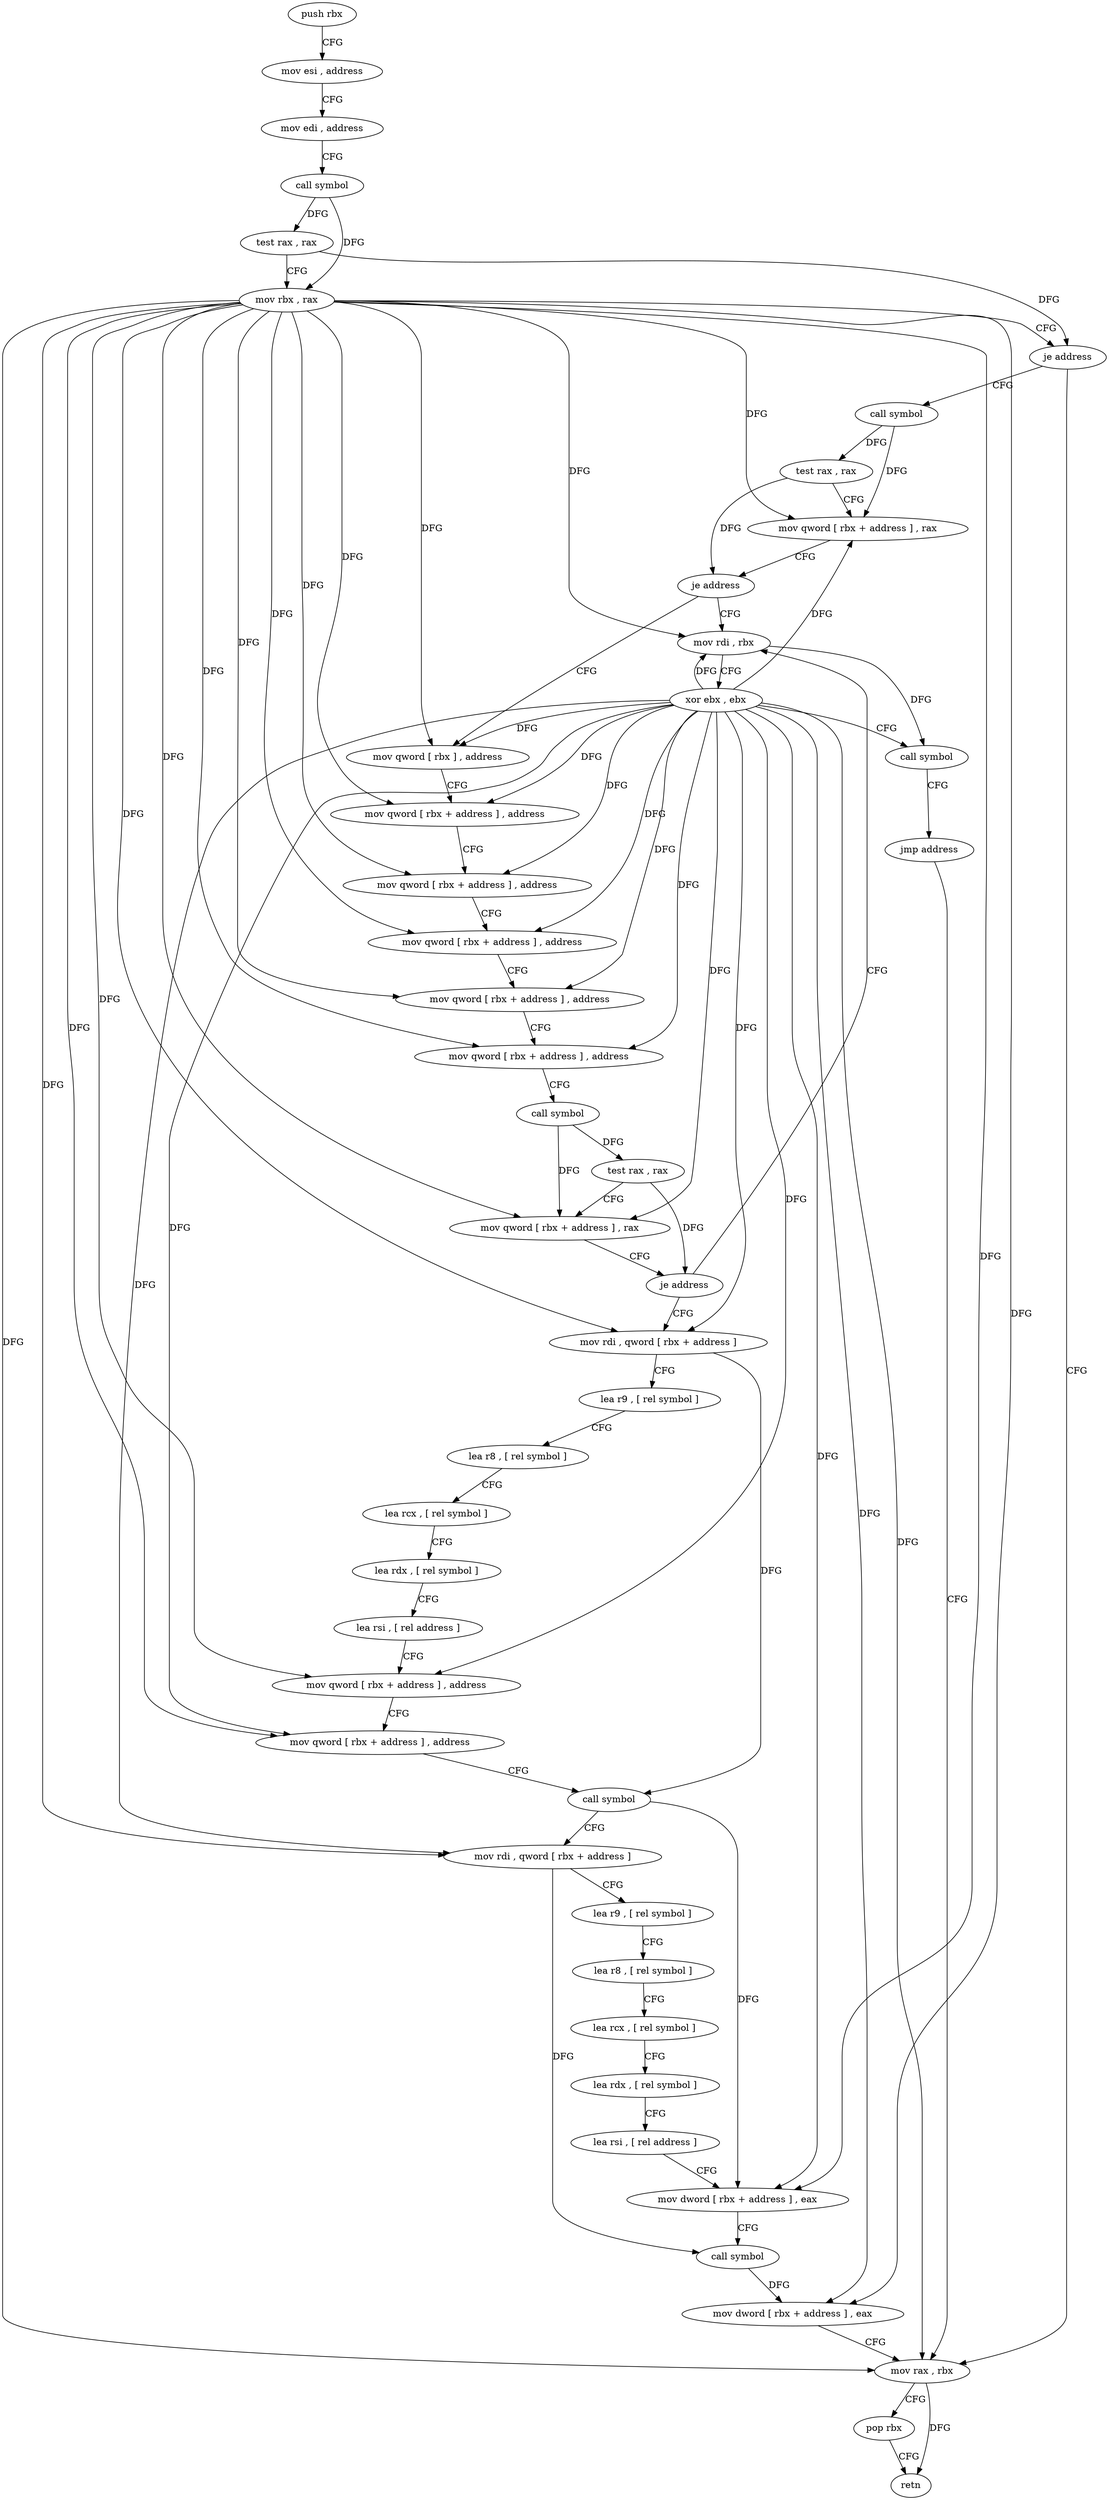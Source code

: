 digraph "func" {
"91040" [label = "push rbx" ]
"91041" [label = "mov esi , address" ]
"91046" [label = "mov edi , address" ]
"91051" [label = "call symbol" ]
"91056" [label = "test rax , rax" ]
"91059" [label = "mov rbx , rax" ]
"91062" [label = "je address" ]
"91257" [label = "mov rax , rbx" ]
"91068" [label = "call symbol" ]
"91260" [label = "pop rbx" ]
"91261" [label = "retn" ]
"91073" [label = "test rax , rax" ]
"91076" [label = "mov qword [ rbx + address ] , rax" ]
"91080" [label = "je address" ]
"91264" [label = "mov rdi , rbx" ]
"91086" [label = "mov qword [ rbx ] , address" ]
"91267" [label = "xor ebx , ebx" ]
"91269" [label = "call symbol" ]
"91274" [label = "jmp address" ]
"91093" [label = "mov qword [ rbx + address ] , address" ]
"91101" [label = "mov qword [ rbx + address ] , address" ]
"91109" [label = "mov qword [ rbx + address ] , address" ]
"91117" [label = "mov qword [ rbx + address ] , address" ]
"91125" [label = "mov qword [ rbx + address ] , address" ]
"91133" [label = "call symbol" ]
"91138" [label = "test rax , rax" ]
"91141" [label = "mov qword [ rbx + address ] , rax" ]
"91145" [label = "je address" ]
"91147" [label = "mov rdi , qword [ rbx + address ]" ]
"91151" [label = "lea r9 , [ rel symbol ]" ]
"91158" [label = "lea r8 , [ rel symbol ]" ]
"91165" [label = "lea rcx , [ rel symbol ]" ]
"91172" [label = "lea rdx , [ rel symbol ]" ]
"91179" [label = "lea rsi , [ rel address ]" ]
"91186" [label = "mov qword [ rbx + address ] , address" ]
"91194" [label = "mov qword [ rbx + address ] , address" ]
"91202" [label = "call symbol" ]
"91207" [label = "mov rdi , qword [ rbx + address ]" ]
"91211" [label = "lea r9 , [ rel symbol ]" ]
"91218" [label = "lea r8 , [ rel symbol ]" ]
"91225" [label = "lea rcx , [ rel symbol ]" ]
"91232" [label = "lea rdx , [ rel symbol ]" ]
"91239" [label = "lea rsi , [ rel address ]" ]
"91246" [label = "mov dword [ rbx + address ] , eax" ]
"91249" [label = "call symbol" ]
"91254" [label = "mov dword [ rbx + address ] , eax" ]
"91040" -> "91041" [ label = "CFG" ]
"91041" -> "91046" [ label = "CFG" ]
"91046" -> "91051" [ label = "CFG" ]
"91051" -> "91056" [ label = "DFG" ]
"91051" -> "91059" [ label = "DFG" ]
"91056" -> "91059" [ label = "CFG" ]
"91056" -> "91062" [ label = "DFG" ]
"91059" -> "91062" [ label = "CFG" ]
"91059" -> "91257" [ label = "DFG" ]
"91059" -> "91076" [ label = "DFG" ]
"91059" -> "91264" [ label = "DFG" ]
"91059" -> "91086" [ label = "DFG" ]
"91059" -> "91093" [ label = "DFG" ]
"91059" -> "91101" [ label = "DFG" ]
"91059" -> "91109" [ label = "DFG" ]
"91059" -> "91117" [ label = "DFG" ]
"91059" -> "91125" [ label = "DFG" ]
"91059" -> "91141" [ label = "DFG" ]
"91059" -> "91147" [ label = "DFG" ]
"91059" -> "91186" [ label = "DFG" ]
"91059" -> "91194" [ label = "DFG" ]
"91059" -> "91207" [ label = "DFG" ]
"91059" -> "91246" [ label = "DFG" ]
"91059" -> "91254" [ label = "DFG" ]
"91062" -> "91257" [ label = "CFG" ]
"91062" -> "91068" [ label = "CFG" ]
"91257" -> "91260" [ label = "CFG" ]
"91257" -> "91261" [ label = "DFG" ]
"91068" -> "91073" [ label = "DFG" ]
"91068" -> "91076" [ label = "DFG" ]
"91260" -> "91261" [ label = "CFG" ]
"91073" -> "91076" [ label = "CFG" ]
"91073" -> "91080" [ label = "DFG" ]
"91076" -> "91080" [ label = "CFG" ]
"91080" -> "91264" [ label = "CFG" ]
"91080" -> "91086" [ label = "CFG" ]
"91264" -> "91267" [ label = "CFG" ]
"91264" -> "91269" [ label = "DFG" ]
"91086" -> "91093" [ label = "CFG" ]
"91267" -> "91269" [ label = "CFG" ]
"91267" -> "91257" [ label = "DFG" ]
"91267" -> "91264" [ label = "DFG" ]
"91267" -> "91076" [ label = "DFG" ]
"91267" -> "91086" [ label = "DFG" ]
"91267" -> "91093" [ label = "DFG" ]
"91267" -> "91101" [ label = "DFG" ]
"91267" -> "91109" [ label = "DFG" ]
"91267" -> "91117" [ label = "DFG" ]
"91267" -> "91125" [ label = "DFG" ]
"91267" -> "91141" [ label = "DFG" ]
"91267" -> "91147" [ label = "DFG" ]
"91267" -> "91186" [ label = "DFG" ]
"91267" -> "91194" [ label = "DFG" ]
"91267" -> "91207" [ label = "DFG" ]
"91267" -> "91246" [ label = "DFG" ]
"91267" -> "91254" [ label = "DFG" ]
"91269" -> "91274" [ label = "CFG" ]
"91274" -> "91257" [ label = "CFG" ]
"91093" -> "91101" [ label = "CFG" ]
"91101" -> "91109" [ label = "CFG" ]
"91109" -> "91117" [ label = "CFG" ]
"91117" -> "91125" [ label = "CFG" ]
"91125" -> "91133" [ label = "CFG" ]
"91133" -> "91138" [ label = "DFG" ]
"91133" -> "91141" [ label = "DFG" ]
"91138" -> "91141" [ label = "CFG" ]
"91138" -> "91145" [ label = "DFG" ]
"91141" -> "91145" [ label = "CFG" ]
"91145" -> "91264" [ label = "CFG" ]
"91145" -> "91147" [ label = "CFG" ]
"91147" -> "91151" [ label = "CFG" ]
"91147" -> "91202" [ label = "DFG" ]
"91151" -> "91158" [ label = "CFG" ]
"91158" -> "91165" [ label = "CFG" ]
"91165" -> "91172" [ label = "CFG" ]
"91172" -> "91179" [ label = "CFG" ]
"91179" -> "91186" [ label = "CFG" ]
"91186" -> "91194" [ label = "CFG" ]
"91194" -> "91202" [ label = "CFG" ]
"91202" -> "91207" [ label = "CFG" ]
"91202" -> "91246" [ label = "DFG" ]
"91207" -> "91211" [ label = "CFG" ]
"91207" -> "91249" [ label = "DFG" ]
"91211" -> "91218" [ label = "CFG" ]
"91218" -> "91225" [ label = "CFG" ]
"91225" -> "91232" [ label = "CFG" ]
"91232" -> "91239" [ label = "CFG" ]
"91239" -> "91246" [ label = "CFG" ]
"91246" -> "91249" [ label = "CFG" ]
"91249" -> "91254" [ label = "DFG" ]
"91254" -> "91257" [ label = "CFG" ]
}
